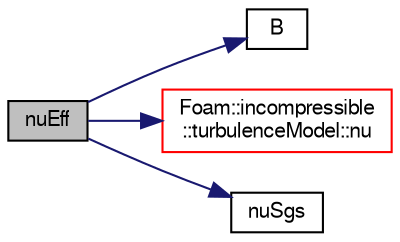 digraph "nuEff"
{
  bgcolor="transparent";
  edge [fontname="FreeSans",fontsize="10",labelfontname="FreeSans",labelfontsize="10"];
  node [fontname="FreeSans",fontsize="10",shape=record];
  rankdir="LR";
  Node797 [label="nuEff",height=0.2,width=0.4,color="black", fillcolor="grey75", style="filled", fontcolor="black"];
  Node797 -> Node798 [color="midnightblue",fontsize="10",style="solid",fontname="FreeSans"];
  Node798 [label="B",height=0.2,width=0.4,color="black",URL="$a30874.html#ac6077dab2eaeed56bb05b06820f31109",tooltip="Return the sub-grid stress tensor. "];
  Node797 -> Node799 [color="midnightblue",fontsize="10",style="solid",fontname="FreeSans"];
  Node799 [label="Foam::incompressible\l::turbulenceModel::nu",height=0.2,width=0.4,color="red",URL="$a31102.html#aa739f3daeda1884fecc84f2b36a24021",tooltip="Return the laminar viscosity. "];
  Node797 -> Node1161 [color="midnightblue",fontsize="10",style="solid",fontname="FreeSans"];
  Node1161 [label="nuSgs",height=0.2,width=0.4,color="black",URL="$a30874.html#ad1497d8c584bf9b4e6645e4fea04286d",tooltip="Return the SGS viscosity. "];
}
